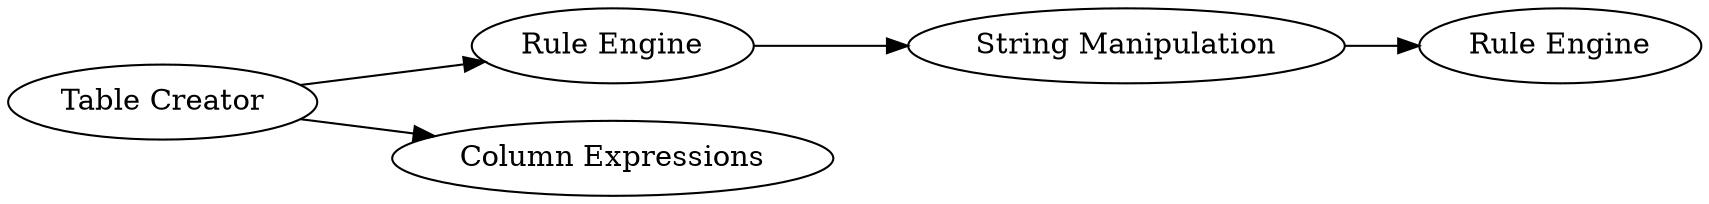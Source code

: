 digraph {
	518 -> 519
	517 -> 521
	517 -> 518
	519 -> 520
	520 [label="Rule Engine"]
	517 [label="Table Creator"]
	521 [label="Column Expressions"]
	518 [label="Rule Engine"]
	519 [label="String Manipulation"]
	rankdir=LR
}
